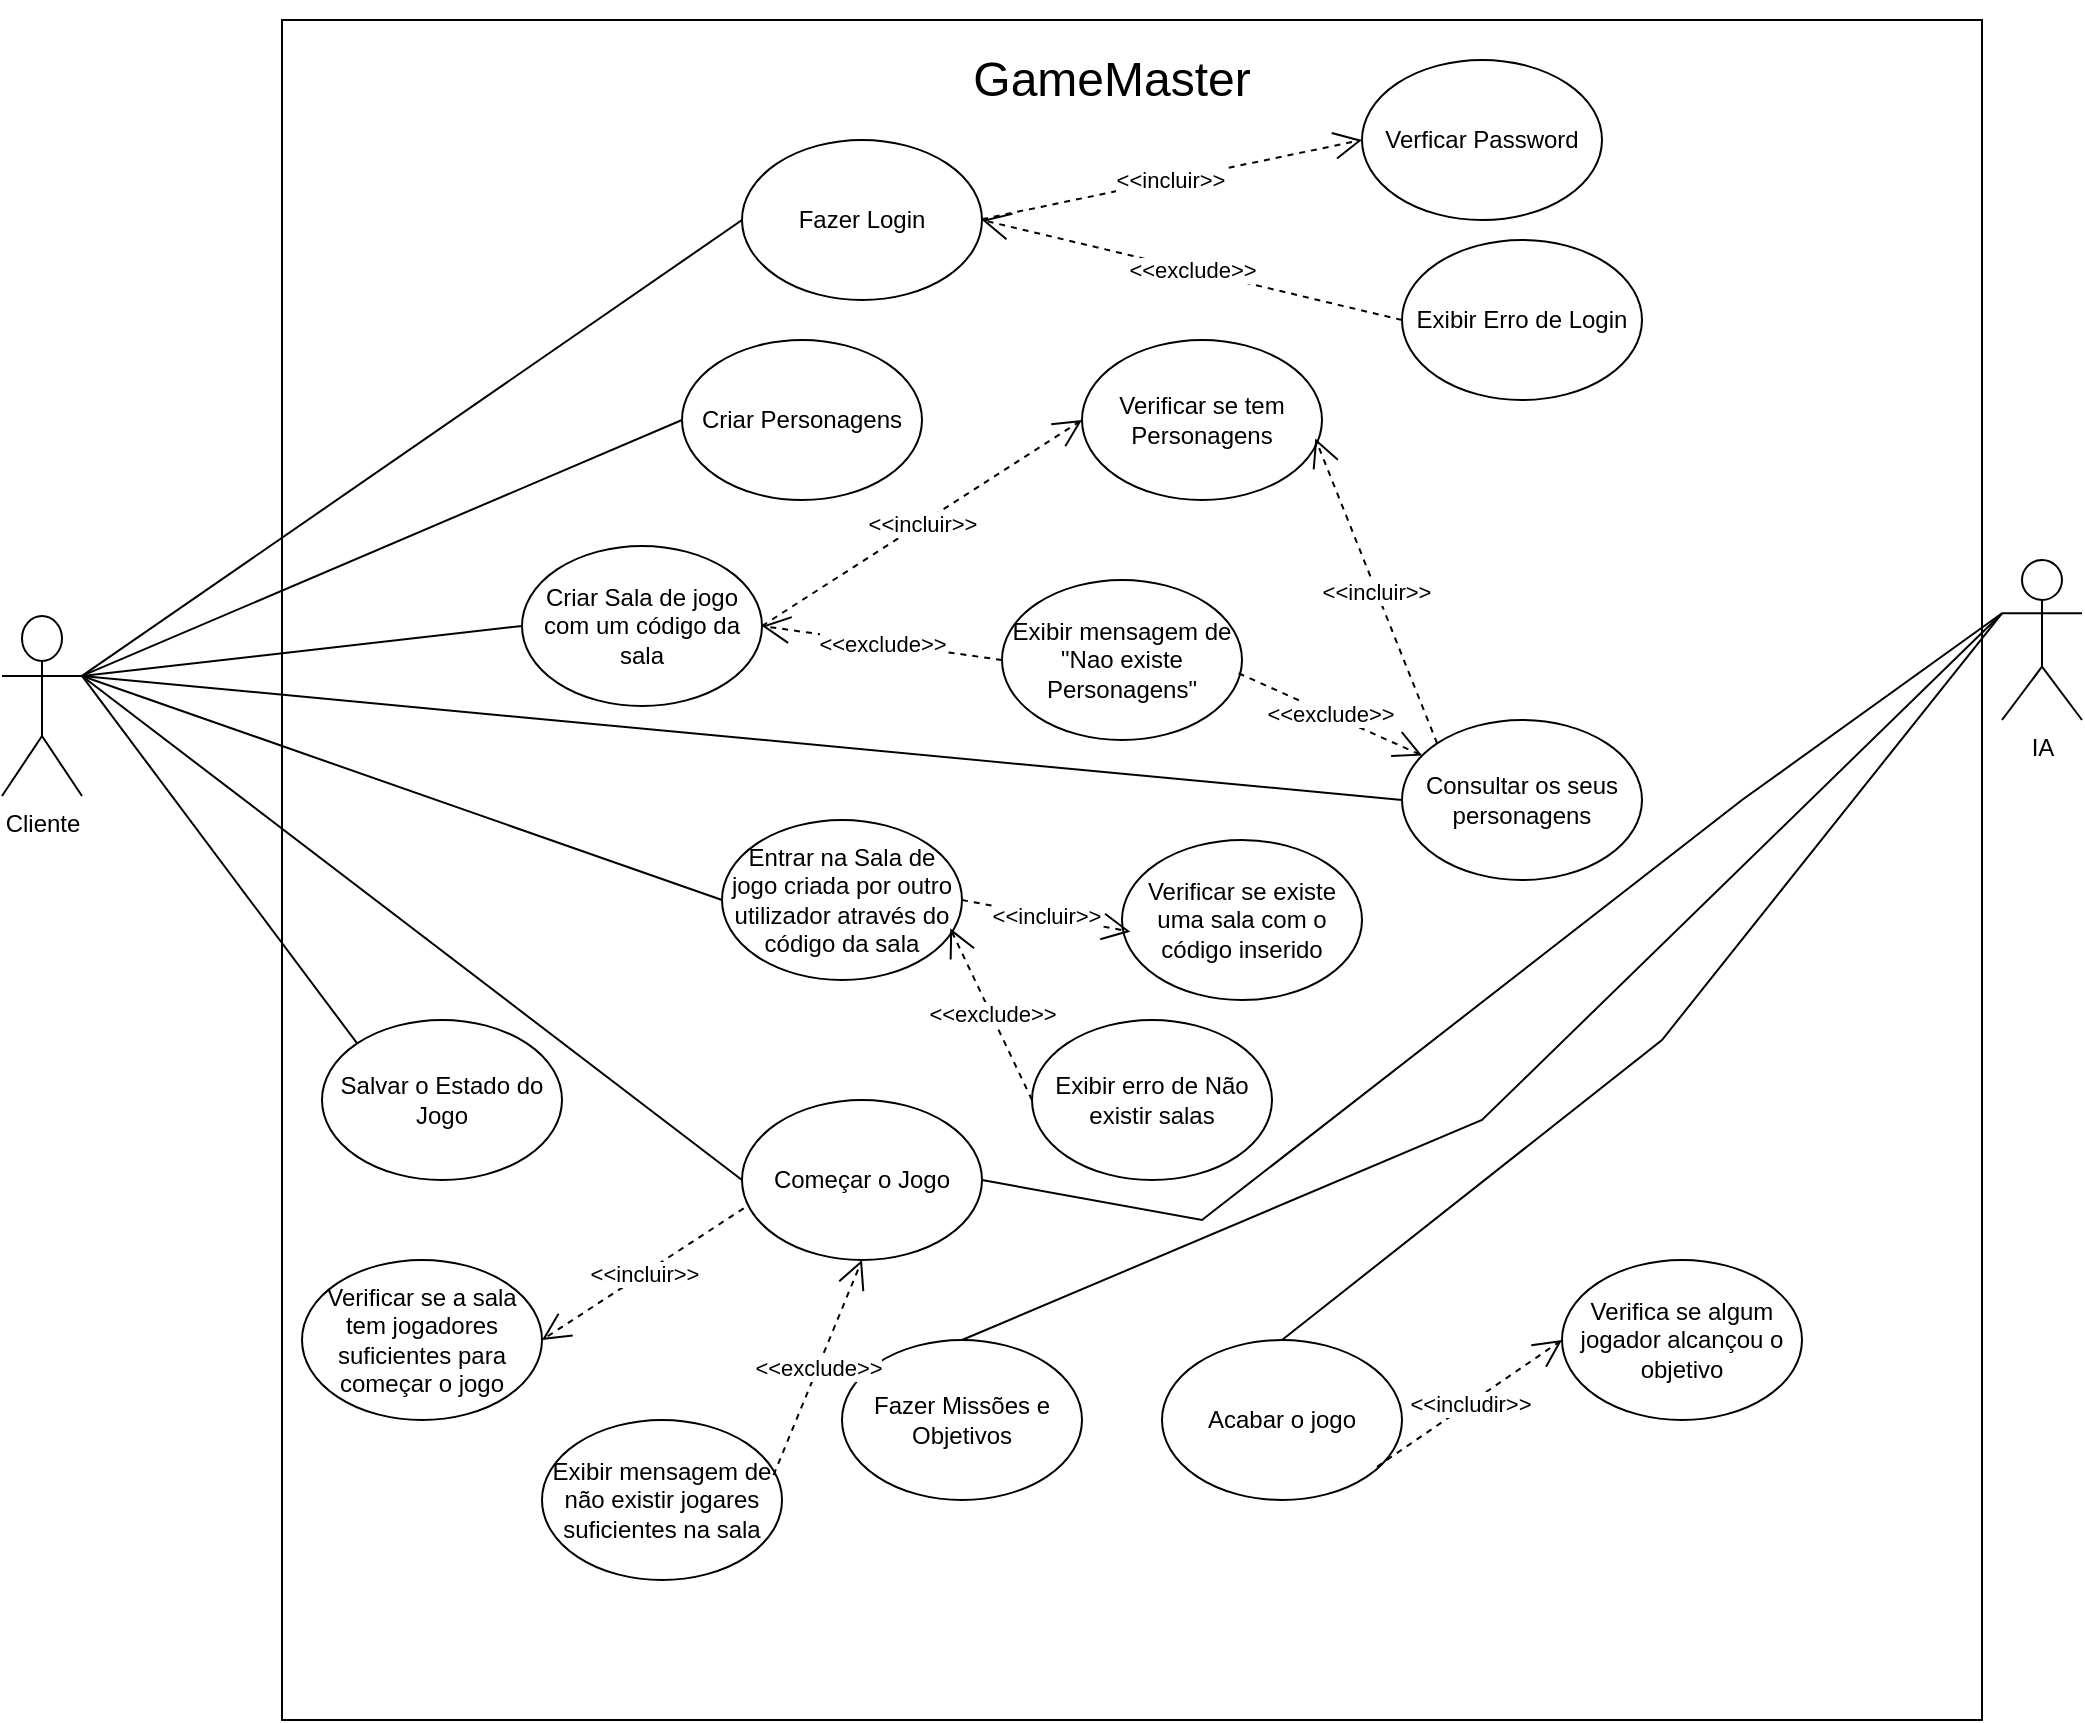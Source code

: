 <mxfile version="24.8.6">
  <diagram name="Page-1" id="e7e014a7-5840-1c2e-5031-d8a46d1fe8dd">
    <mxGraphModel dx="1509" dy="821" grid="1" gridSize="10" guides="1" tooltips="1" connect="1" arrows="1" fold="1" page="1" pageScale="1" pageWidth="1169" pageHeight="826" background="none" math="0" shadow="0">
      <root>
        <mxCell id="0" />
        <mxCell id="1" parent="0" />
        <mxCell id="M0ssaXphybHZ1SHobrus-79" value="" style="whiteSpace=wrap;html=1;aspect=fixed;" vertex="1" parent="1">
          <mxGeometry x="210" y="70" width="850" height="850" as="geometry" />
        </mxCell>
        <mxCell id="M0ssaXphybHZ1SHobrus-44" value="Cliente" style="shape=umlActor;verticalLabelPosition=bottom;verticalAlign=top;html=1;outlineConnect=0;" vertex="1" parent="1">
          <mxGeometry x="70" y="368" width="40" height="90" as="geometry" />
        </mxCell>
        <mxCell id="M0ssaXphybHZ1SHobrus-46" value="IA" style="shape=umlActor;verticalLabelPosition=bottom;verticalAlign=top;html=1;outlineConnect=0;" vertex="1" parent="1">
          <mxGeometry x="1070" y="340" width="40" height="80" as="geometry" />
        </mxCell>
        <mxCell id="M0ssaXphybHZ1SHobrus-47" value="Fazer Login" style="ellipse;whiteSpace=wrap;html=1;" vertex="1" parent="1">
          <mxGeometry x="440" y="130" width="120" height="80" as="geometry" />
        </mxCell>
        <mxCell id="M0ssaXphybHZ1SHobrus-48" value="Criar Personagens" style="ellipse;whiteSpace=wrap;html=1;" vertex="1" parent="1">
          <mxGeometry x="410" y="230" width="120" height="80" as="geometry" />
        </mxCell>
        <mxCell id="M0ssaXphybHZ1SHobrus-49" value="Criar Sala de jogo com um código da sala" style="ellipse;whiteSpace=wrap;html=1;" vertex="1" parent="1">
          <mxGeometry x="330" y="333" width="120" height="80" as="geometry" />
        </mxCell>
        <mxCell id="M0ssaXphybHZ1SHobrus-50" value="Entrar na Sala de jogo criada por outro utilizador através do código da sala" style="ellipse;whiteSpace=wrap;html=1;" vertex="1" parent="1">
          <mxGeometry x="430" y="470" width="120" height="80" as="geometry" />
        </mxCell>
        <mxCell id="M0ssaXphybHZ1SHobrus-51" value="Começar o Jogo" style="ellipse;whiteSpace=wrap;html=1;" vertex="1" parent="1">
          <mxGeometry x="440" y="610" width="120" height="80" as="geometry" />
        </mxCell>
        <mxCell id="M0ssaXphybHZ1SHobrus-52" value="Acabar o jogo" style="ellipse;whiteSpace=wrap;html=1;" vertex="1" parent="1">
          <mxGeometry x="650" y="730" width="120" height="80" as="geometry" />
        </mxCell>
        <mxCell id="M0ssaXphybHZ1SHobrus-54" value="" style="endArrow=none;html=1;rounded=0;entryX=0;entryY=0.5;entryDx=0;entryDy=0;exitX=1;exitY=0.333;exitDx=0;exitDy=0;exitPerimeter=0;" edge="1" parent="1" source="M0ssaXphybHZ1SHobrus-44" target="M0ssaXphybHZ1SHobrus-47">
          <mxGeometry width="50" height="50" relative="1" as="geometry">
            <mxPoint x="170" y="200" as="sourcePoint" />
            <mxPoint x="220" y="150" as="targetPoint" />
          </mxGeometry>
        </mxCell>
        <mxCell id="M0ssaXphybHZ1SHobrus-55" value="" style="endArrow=none;html=1;rounded=0;entryX=0;entryY=0.5;entryDx=0;entryDy=0;exitX=1;exitY=0.333;exitDx=0;exitDy=0;exitPerimeter=0;" edge="1" parent="1" source="M0ssaXphybHZ1SHobrus-44" target="M0ssaXphybHZ1SHobrus-48">
          <mxGeometry width="50" height="50" relative="1" as="geometry">
            <mxPoint x="170" y="200" as="sourcePoint" />
            <mxPoint x="440" y="270" as="targetPoint" />
          </mxGeometry>
        </mxCell>
        <mxCell id="M0ssaXphybHZ1SHobrus-56" value="" style="endArrow=none;html=1;rounded=0;entryX=0;entryY=0.5;entryDx=0;entryDy=0;exitX=1;exitY=0.333;exitDx=0;exitDy=0;exitPerimeter=0;" edge="1" parent="1" source="M0ssaXphybHZ1SHobrus-44" target="M0ssaXphybHZ1SHobrus-49">
          <mxGeometry width="50" height="50" relative="1" as="geometry">
            <mxPoint x="170" y="275" as="sourcePoint" />
            <mxPoint x="440" y="345" as="targetPoint" />
          </mxGeometry>
        </mxCell>
        <mxCell id="M0ssaXphybHZ1SHobrus-58" value="Consultar os seus personagens" style="ellipse;whiteSpace=wrap;html=1;" vertex="1" parent="1">
          <mxGeometry x="770" y="420" width="120" height="80" as="geometry" />
        </mxCell>
        <mxCell id="M0ssaXphybHZ1SHobrus-59" value="" style="endArrow=none;html=1;rounded=0;entryX=0;entryY=0.5;entryDx=0;entryDy=0;exitX=1;exitY=0.333;exitDx=0;exitDy=0;exitPerimeter=0;" edge="1" parent="1" source="M0ssaXphybHZ1SHobrus-44" target="M0ssaXphybHZ1SHobrus-58">
          <mxGeometry width="50" height="50" relative="1" as="geometry">
            <mxPoint x="170" y="270" as="sourcePoint" />
            <mxPoint x="440" y="463" as="targetPoint" />
          </mxGeometry>
        </mxCell>
        <mxCell id="M0ssaXphybHZ1SHobrus-63" value="" style="endArrow=none;html=1;rounded=0;entryX=0;entryY=0.5;entryDx=0;entryDy=0;exitX=1;exitY=0.333;exitDx=0;exitDy=0;exitPerimeter=0;" edge="1" parent="1" source="M0ssaXphybHZ1SHobrus-44" target="M0ssaXphybHZ1SHobrus-51">
          <mxGeometry width="50" height="50" relative="1" as="geometry">
            <mxPoint x="190" y="320" as="sourcePoint" />
            <mxPoint x="460" y="510" as="targetPoint" />
          </mxGeometry>
        </mxCell>
        <mxCell id="M0ssaXphybHZ1SHobrus-66" value="" style="endArrow=none;html=1;rounded=0;exitX=0.5;exitY=0;exitDx=0;exitDy=0;entryX=0;entryY=0.333;entryDx=0;entryDy=0;entryPerimeter=0;" edge="1" parent="1" source="M0ssaXphybHZ1SHobrus-52" target="M0ssaXphybHZ1SHobrus-46">
          <mxGeometry width="50" height="50" relative="1" as="geometry">
            <mxPoint x="790" y="350" as="sourcePoint" />
            <mxPoint x="840" y="300" as="targetPoint" />
            <Array as="points">
              <mxPoint x="900" y="580" />
            </Array>
          </mxGeometry>
        </mxCell>
        <mxCell id="M0ssaXphybHZ1SHobrus-67" value="Fazer Missões e Objetivos" style="ellipse;whiteSpace=wrap;html=1;" vertex="1" parent="1">
          <mxGeometry x="490" y="730" width="120" height="80" as="geometry" />
        </mxCell>
        <mxCell id="M0ssaXphybHZ1SHobrus-68" value="" style="endArrow=none;html=1;rounded=0;exitX=0.5;exitY=0;exitDx=0;exitDy=0;entryX=0;entryY=0.333;entryDx=0;entryDy=0;entryPerimeter=0;" edge="1" parent="1" source="M0ssaXphybHZ1SHobrus-67" target="M0ssaXphybHZ1SHobrus-46">
          <mxGeometry width="50" height="50" relative="1" as="geometry">
            <mxPoint x="620" y="720" as="sourcePoint" />
            <mxPoint x="660" y="250" as="targetPoint" />
            <Array as="points">
              <mxPoint x="810" y="620" />
            </Array>
          </mxGeometry>
        </mxCell>
        <mxCell id="M0ssaXphybHZ1SHobrus-69" value="Verficar Password" style="ellipse;whiteSpace=wrap;html=1;" vertex="1" parent="1">
          <mxGeometry x="750" y="90" width="120" height="80" as="geometry" />
        </mxCell>
        <mxCell id="M0ssaXphybHZ1SHobrus-70" value="Exibir Erro de Login" style="ellipse;whiteSpace=wrap;html=1;" vertex="1" parent="1">
          <mxGeometry x="770" y="180" width="120" height="80" as="geometry" />
        </mxCell>
        <mxCell id="M0ssaXphybHZ1SHobrus-71" value="Verificar se tem Personagens" style="ellipse;whiteSpace=wrap;html=1;" vertex="1" parent="1">
          <mxGeometry x="610" y="230" width="120" height="80" as="geometry" />
        </mxCell>
        <mxCell id="M0ssaXphybHZ1SHobrus-72" value="Exibir mensagem de &quot;Nao existe Personagens&quot;" style="ellipse;whiteSpace=wrap;html=1;" vertex="1" parent="1">
          <mxGeometry x="570" y="350" width="120" height="80" as="geometry" />
        </mxCell>
        <mxCell id="M0ssaXphybHZ1SHobrus-73" value="Verificar se existe uma sala com o código inserido" style="ellipse;whiteSpace=wrap;html=1;" vertex="1" parent="1">
          <mxGeometry x="630" y="480" width="120" height="80" as="geometry" />
        </mxCell>
        <mxCell id="M0ssaXphybHZ1SHobrus-74" value="Exibir erro de Não existir salas" style="ellipse;whiteSpace=wrap;html=1;" vertex="1" parent="1">
          <mxGeometry x="585" y="570" width="120" height="80" as="geometry" />
        </mxCell>
        <mxCell id="M0ssaXphybHZ1SHobrus-75" value="Verificar se a sala tem jogadores suficientes para começar o jogo" style="ellipse;whiteSpace=wrap;html=1;" vertex="1" parent="1">
          <mxGeometry x="220" y="690" width="120" height="80" as="geometry" />
        </mxCell>
        <mxCell id="M0ssaXphybHZ1SHobrus-76" value="Exibir mensagem de não existir jogares suficientes na sala" style="ellipse;whiteSpace=wrap;html=1;" vertex="1" parent="1">
          <mxGeometry x="340" y="770" width="120" height="80" as="geometry" />
        </mxCell>
        <mxCell id="M0ssaXphybHZ1SHobrus-77" value="&amp;lt;&amp;lt;incluir&amp;gt;&amp;gt;" style="endArrow=open;endSize=12;dashed=1;html=1;rounded=0;entryX=0;entryY=0.5;entryDx=0;entryDy=0;" edge="1" parent="1" target="M0ssaXphybHZ1SHobrus-69">
          <mxGeometry x="-0.005" width="160" relative="1" as="geometry">
            <mxPoint x="560" y="169.58" as="sourcePoint" />
            <mxPoint x="680" y="170" as="targetPoint" />
            <mxPoint as="offset" />
          </mxGeometry>
        </mxCell>
        <mxCell id="M0ssaXphybHZ1SHobrus-78" value="&amp;lt;&amp;lt;exclude&amp;gt;&amp;gt;" style="endArrow=open;endSize=12;dashed=1;html=1;rounded=0;entryX=1;entryY=0.5;entryDx=0;entryDy=0;exitX=0;exitY=0.5;exitDx=0;exitDy=0;" edge="1" parent="1" source="M0ssaXphybHZ1SHobrus-70" target="M0ssaXphybHZ1SHobrus-47">
          <mxGeometry width="160" relative="1" as="geometry">
            <mxPoint x="550" y="420" as="sourcePoint" />
            <mxPoint x="710" y="420" as="targetPoint" />
          </mxGeometry>
        </mxCell>
        <mxCell id="M0ssaXphybHZ1SHobrus-81" value="&amp;lt;&amp;lt;incluir&amp;gt;&amp;gt;" style="endArrow=open;endSize=12;dashed=1;html=1;rounded=0;entryX=0;entryY=0.5;entryDx=0;entryDy=0;exitX=1;exitY=0.5;exitDx=0;exitDy=0;" edge="1" parent="1" source="M0ssaXphybHZ1SHobrus-49" target="M0ssaXphybHZ1SHobrus-71">
          <mxGeometry width="160" relative="1" as="geometry">
            <mxPoint x="450" y="470" as="sourcePoint" />
            <mxPoint x="610" y="470" as="targetPoint" />
          </mxGeometry>
        </mxCell>
        <mxCell id="M0ssaXphybHZ1SHobrus-82" value="&amp;lt;&amp;lt;exclude&amp;gt;&amp;gt;" style="endArrow=open;endSize=12;dashed=1;html=1;rounded=0;entryX=1;entryY=0.5;entryDx=0;entryDy=0;exitX=0;exitY=0.5;exitDx=0;exitDy=0;" edge="1" parent="1" source="M0ssaXphybHZ1SHobrus-72" target="M0ssaXphybHZ1SHobrus-49">
          <mxGeometry width="160" relative="1" as="geometry">
            <mxPoint x="490" y="360" as="sourcePoint" />
            <mxPoint x="650" y="360" as="targetPoint" />
          </mxGeometry>
        </mxCell>
        <mxCell id="M0ssaXphybHZ1SHobrus-83" value="&amp;lt;&amp;lt;incluir&amp;gt;&amp;gt;" style="endArrow=open;endSize=12;dashed=1;html=1;rounded=0;entryX=0.035;entryY=0.573;entryDx=0;entryDy=0;entryPerimeter=0;exitX=1;exitY=0.5;exitDx=0;exitDy=0;" edge="1" parent="1" source="M0ssaXphybHZ1SHobrus-50" target="M0ssaXphybHZ1SHobrus-73">
          <mxGeometry width="160" relative="1" as="geometry">
            <mxPoint x="550" y="510" as="sourcePoint" />
            <mxPoint x="710" y="510" as="targetPoint" />
          </mxGeometry>
        </mxCell>
        <mxCell id="M0ssaXphybHZ1SHobrus-84" value="&amp;lt;&amp;lt;exclude&amp;gt;&amp;gt;" style="endArrow=open;endSize=12;dashed=1;html=1;rounded=0;entryX=0.951;entryY=0.677;entryDx=0;entryDy=0;entryPerimeter=0;exitX=0;exitY=0.5;exitDx=0;exitDy=0;" edge="1" parent="1" source="M0ssaXphybHZ1SHobrus-74" target="M0ssaXphybHZ1SHobrus-50">
          <mxGeometry width="160" relative="1" as="geometry">
            <mxPoint x="550" y="530" as="sourcePoint" />
            <mxPoint x="710" y="530" as="targetPoint" />
          </mxGeometry>
        </mxCell>
        <mxCell id="M0ssaXphybHZ1SHobrus-85" value="&amp;lt;&amp;lt;incluir&amp;gt;&amp;gt;" style="endArrow=open;endSize=12;dashed=1;html=1;rounded=0;entryX=1;entryY=0.5;entryDx=0;entryDy=0;exitX=0.007;exitY=0.677;exitDx=0;exitDy=0;exitPerimeter=0;" edge="1" parent="1" source="M0ssaXphybHZ1SHobrus-51" target="M0ssaXphybHZ1SHobrus-75">
          <mxGeometry width="160" relative="1" as="geometry">
            <mxPoint x="550" y="530" as="sourcePoint" />
            <mxPoint x="710" y="530" as="targetPoint" />
          </mxGeometry>
        </mxCell>
        <mxCell id="M0ssaXphybHZ1SHobrus-86" value="&amp;lt;&amp;lt;exclude&amp;gt;&amp;gt;" style="endArrow=open;endSize=12;dashed=1;html=1;rounded=0;exitX=0.965;exitY=0.344;exitDx=0;exitDy=0;exitPerimeter=0;entryX=0.5;entryY=1;entryDx=0;entryDy=0;" edge="1" parent="1" source="M0ssaXphybHZ1SHobrus-76" target="M0ssaXphybHZ1SHobrus-51">
          <mxGeometry width="160" relative="1" as="geometry">
            <mxPoint x="550" y="530" as="sourcePoint" />
            <mxPoint x="710" y="530" as="targetPoint" />
          </mxGeometry>
        </mxCell>
        <mxCell id="M0ssaXphybHZ1SHobrus-87" value="Verifica se algum jogador alcançou o objetivo" style="ellipse;whiteSpace=wrap;html=1;" vertex="1" parent="1">
          <mxGeometry x="850" y="690" width="120" height="80" as="geometry" />
        </mxCell>
        <mxCell id="M0ssaXphybHZ1SHobrus-88" value="&amp;lt;&amp;lt;includir&amp;gt;&amp;gt;" style="endArrow=open;endSize=12;dashed=1;html=1;rounded=0;exitX=0.896;exitY=0.792;exitDx=0;exitDy=0;exitPerimeter=0;entryX=0;entryY=0.5;entryDx=0;entryDy=0;" edge="1" parent="1" source="M0ssaXphybHZ1SHobrus-52" target="M0ssaXphybHZ1SHobrus-87">
          <mxGeometry width="160" relative="1" as="geometry">
            <mxPoint x="730" y="640" as="sourcePoint" />
            <mxPoint x="890" y="640" as="targetPoint" />
          </mxGeometry>
        </mxCell>
        <mxCell id="M0ssaXphybHZ1SHobrus-92" value="" style="endArrow=none;html=1;rounded=0;exitX=1;exitY=0.333;exitDx=0;exitDy=0;exitPerimeter=0;entryX=0;entryY=0.5;entryDx=0;entryDy=0;" edge="1" parent="1" source="M0ssaXphybHZ1SHobrus-44" target="M0ssaXphybHZ1SHobrus-50">
          <mxGeometry width="50" height="50" relative="1" as="geometry">
            <mxPoint x="430" y="510" as="sourcePoint" />
            <mxPoint x="480" y="460" as="targetPoint" />
          </mxGeometry>
        </mxCell>
        <mxCell id="M0ssaXphybHZ1SHobrus-93" value="&amp;lt;&amp;lt;incluir&amp;gt;&amp;gt;" style="endArrow=open;endSize=12;dashed=1;html=1;rounded=0;exitX=0;exitY=0;exitDx=0;exitDy=0;entryX=0.972;entryY=0.615;entryDx=0;entryDy=0;entryPerimeter=0;" edge="1" parent="1" source="M0ssaXphybHZ1SHobrus-58" target="M0ssaXphybHZ1SHobrus-71">
          <mxGeometry width="160" relative="1" as="geometry">
            <mxPoint x="450" y="380" as="sourcePoint" />
            <mxPoint x="610" y="380" as="targetPoint" />
          </mxGeometry>
        </mxCell>
        <mxCell id="M0ssaXphybHZ1SHobrus-94" value="&amp;lt;&amp;lt;exclude&amp;gt;&amp;gt;" style="endArrow=open;endSize=12;dashed=1;html=1;rounded=0;exitX=0.986;exitY=0.583;exitDx=0;exitDy=0;exitPerimeter=0;" edge="1" parent="1" source="M0ssaXphybHZ1SHobrus-72" target="M0ssaXphybHZ1SHobrus-58">
          <mxGeometry width="160" relative="1" as="geometry">
            <mxPoint x="450" y="380" as="sourcePoint" />
            <mxPoint x="610" y="380" as="targetPoint" />
          </mxGeometry>
        </mxCell>
        <mxCell id="M0ssaXphybHZ1SHobrus-98" value="&lt;font style=&quot;font-size: 24px;&quot;&gt;GameMaster&lt;/font&gt;" style="text;html=1;align=center;verticalAlign=middle;whiteSpace=wrap;rounded=0;" vertex="1" parent="1">
          <mxGeometry x="570" y="60" width="110" height="80" as="geometry" />
        </mxCell>
        <mxCell id="M0ssaXphybHZ1SHobrus-99" value="" style="endArrow=none;html=1;rounded=0;exitX=1;exitY=0.5;exitDx=0;exitDy=0;entryX=0;entryY=0.333;entryDx=0;entryDy=0;entryPerimeter=0;" edge="1" parent="1" source="M0ssaXphybHZ1SHobrus-51" target="M0ssaXphybHZ1SHobrus-46">
          <mxGeometry width="50" height="50" relative="1" as="geometry">
            <mxPoint x="770" y="510" as="sourcePoint" />
            <mxPoint x="820" y="460" as="targetPoint" />
            <Array as="points">
              <mxPoint x="670" y="670" />
              <mxPoint x="940" y="460" />
            </Array>
          </mxGeometry>
        </mxCell>
        <mxCell id="M0ssaXphybHZ1SHobrus-100" value="Salvar o Estado do Jogo" style="ellipse;whiteSpace=wrap;html=1;" vertex="1" parent="1">
          <mxGeometry x="230" y="570" width="120" height="80" as="geometry" />
        </mxCell>
        <mxCell id="M0ssaXphybHZ1SHobrus-101" value="" style="endArrow=none;html=1;rounded=0;entryX=1;entryY=0.333;entryDx=0;entryDy=0;entryPerimeter=0;exitX=0;exitY=0;exitDx=0;exitDy=0;" edge="1" parent="1" source="M0ssaXphybHZ1SHobrus-100" target="M0ssaXphybHZ1SHobrus-44">
          <mxGeometry width="50" height="50" relative="1" as="geometry">
            <mxPoint x="130" y="560" as="sourcePoint" />
            <mxPoint x="180" y="510" as="targetPoint" />
          </mxGeometry>
        </mxCell>
      </root>
    </mxGraphModel>
  </diagram>
</mxfile>

